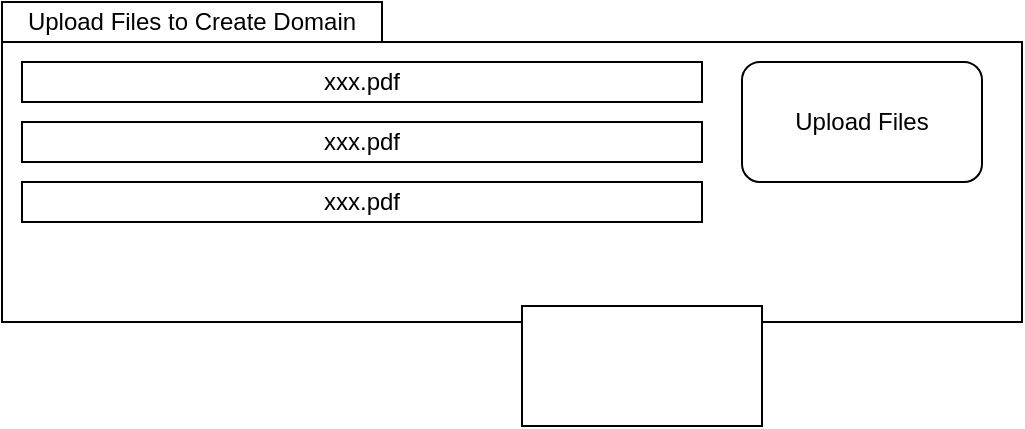 <mxfile version="13.7.3" type="github">
  <diagram id="C5RBs43oDa-KdzZeNtuy" name="Page-1">
    <mxGraphModel dx="1047" dy="812" grid="1" gridSize="10" guides="1" tooltips="1" connect="1" arrows="1" fold="1" page="1" pageScale="1" pageWidth="827" pageHeight="1169" math="0" shadow="0">
      <root>
        <mxCell id="WIyWlLk6GJQsqaUBKTNV-0" />
        <mxCell id="WIyWlLk6GJQsqaUBKTNV-1" parent="WIyWlLk6GJQsqaUBKTNV-0" />
        <mxCell id="NUBPvpAzCJjT9DOlmw2v-7" value="" style="group" vertex="1" connectable="0" parent="WIyWlLk6GJQsqaUBKTNV-1">
          <mxGeometry x="90" y="168" width="510" height="160" as="geometry" />
        </mxCell>
        <mxCell id="NUBPvpAzCJjT9DOlmw2v-3" value="" style="rounded=0;whiteSpace=wrap;html=1;" vertex="1" parent="NUBPvpAzCJjT9DOlmw2v-7">
          <mxGeometry y="20" width="510" height="140" as="geometry" />
        </mxCell>
        <mxCell id="NUBPvpAzCJjT9DOlmw2v-1" value="xxx.pdf" style="rounded=0;whiteSpace=wrap;html=1;" vertex="1" parent="NUBPvpAzCJjT9DOlmw2v-7">
          <mxGeometry x="10" y="30" width="340" height="20" as="geometry" />
        </mxCell>
        <mxCell id="NUBPvpAzCJjT9DOlmw2v-2" value="Upload Files" style="rounded=1;whiteSpace=wrap;html=1;" vertex="1" parent="NUBPvpAzCJjT9DOlmw2v-7">
          <mxGeometry x="370" y="30" width="120" height="60" as="geometry" />
        </mxCell>
        <mxCell id="NUBPvpAzCJjT9DOlmw2v-4" value="xxx.pdf" style="rounded=0;whiteSpace=wrap;html=1;" vertex="1" parent="NUBPvpAzCJjT9DOlmw2v-7">
          <mxGeometry x="10" y="90" width="340" height="20" as="geometry" />
        </mxCell>
        <mxCell id="NUBPvpAzCJjT9DOlmw2v-5" value="xxx.pdf" style="rounded=0;whiteSpace=wrap;html=1;" vertex="1" parent="NUBPvpAzCJjT9DOlmw2v-7">
          <mxGeometry x="10" y="60" width="340" height="20" as="geometry" />
        </mxCell>
        <mxCell id="NUBPvpAzCJjT9DOlmw2v-6" value="Upload Files to Create Domain" style="rounded=0;whiteSpace=wrap;html=1;" vertex="1" parent="NUBPvpAzCJjT9DOlmw2v-7">
          <mxGeometry width="190" height="20" as="geometry" />
        </mxCell>
        <mxCell id="NUBPvpAzCJjT9DOlmw2v-8" value="" style="rounded=0;whiteSpace=wrap;html=1;" vertex="1" parent="WIyWlLk6GJQsqaUBKTNV-1">
          <mxGeometry x="350" y="320" width="120" height="60" as="geometry" />
        </mxCell>
      </root>
    </mxGraphModel>
  </diagram>
</mxfile>

